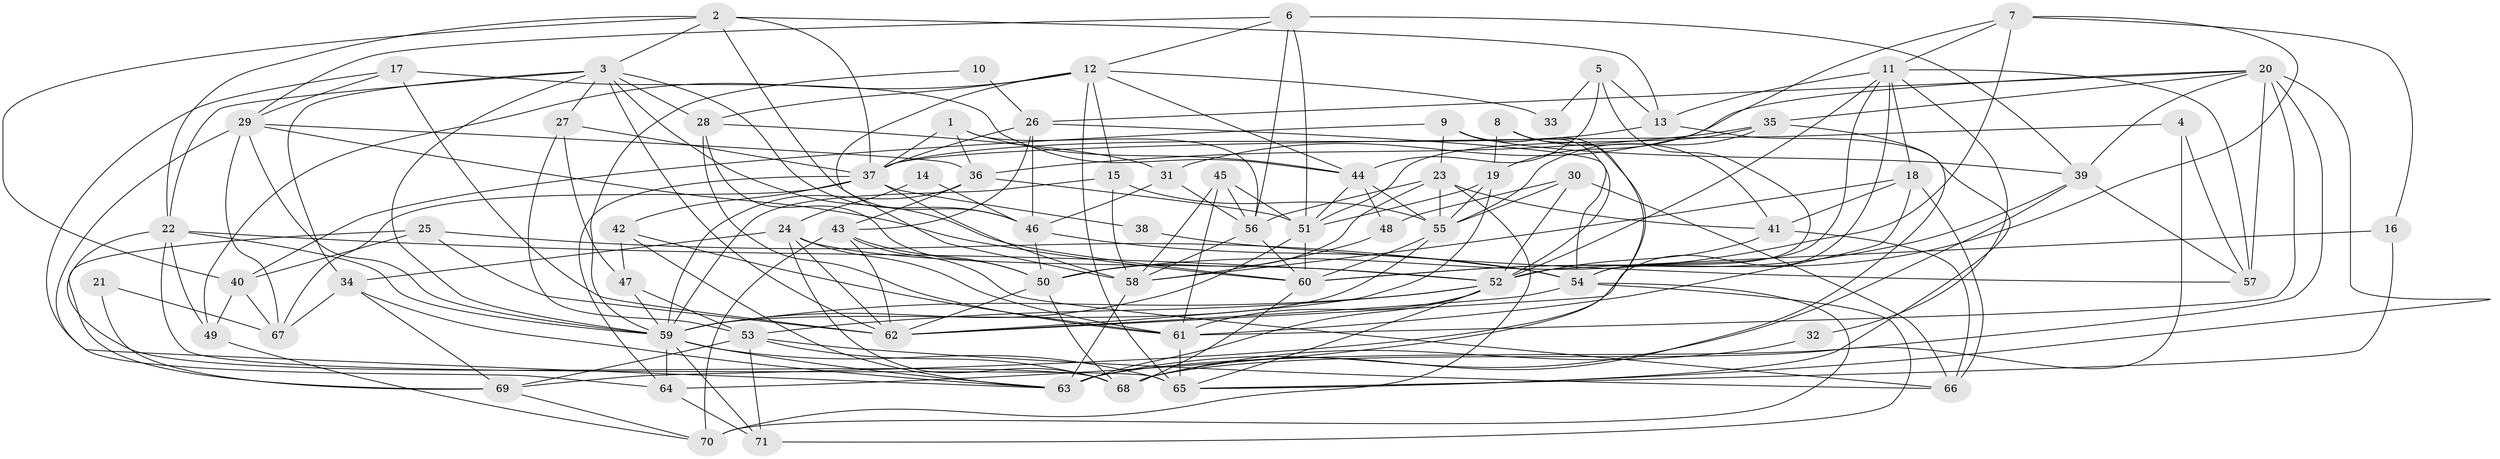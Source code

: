 // original degree distribution, {6: 0.07746478873239436, 3: 0.2535211267605634, 4: 0.2605633802816901, 5: 0.16901408450704225, 7: 0.04929577464788732, 2: 0.16901408450704225, 9: 0.007042253521126761, 10: 0.014084507042253521}
// Generated by graph-tools (version 1.1) at 2025/50/03/09/25 03:50:15]
// undirected, 71 vertices, 202 edges
graph export_dot {
graph [start="1"]
  node [color=gray90,style=filled];
  1;
  2;
  3;
  4;
  5;
  6;
  7;
  8;
  9;
  10;
  11;
  12;
  13;
  14;
  15;
  16;
  17;
  18;
  19;
  20;
  21;
  22;
  23;
  24;
  25;
  26;
  27;
  28;
  29;
  30;
  31;
  32;
  33;
  34;
  35;
  36;
  37;
  38;
  39;
  40;
  41;
  42;
  43;
  44;
  45;
  46;
  47;
  48;
  49;
  50;
  51;
  52;
  53;
  54;
  55;
  56;
  57;
  58;
  59;
  60;
  61;
  62;
  63;
  64;
  65;
  66;
  67;
  68;
  69;
  70;
  71;
  1 -- 36 [weight=1.0];
  1 -- 37 [weight=1.0];
  1 -- 44 [weight=1.0];
  1 -- 56 [weight=1.0];
  2 -- 3 [weight=1.0];
  2 -- 13 [weight=1.0];
  2 -- 22 [weight=1.0];
  2 -- 37 [weight=1.0];
  2 -- 40 [weight=1.0];
  2 -- 46 [weight=1.0];
  3 -- 22 [weight=1.0];
  3 -- 27 [weight=1.0];
  3 -- 28 [weight=1.0];
  3 -- 34 [weight=1.0];
  3 -- 46 [weight=1.0];
  3 -- 59 [weight=1.0];
  3 -- 60 [weight=1.0];
  3 -- 62 [weight=1.0];
  4 -- 37 [weight=1.0];
  4 -- 57 [weight=1.0];
  4 -- 68 [weight=1.0];
  5 -- 13 [weight=1.0];
  5 -- 33 [weight=1.0];
  5 -- 44 [weight=1.0];
  5 -- 54 [weight=1.0];
  6 -- 12 [weight=1.0];
  6 -- 29 [weight=1.0];
  6 -- 39 [weight=1.0];
  6 -- 51 [weight=1.0];
  6 -- 56 [weight=1.0];
  7 -- 11 [weight=1.0];
  7 -- 16 [weight=1.0];
  7 -- 19 [weight=1.0];
  7 -- 50 [weight=1.0];
  7 -- 60 [weight=1.0];
  8 -- 19 [weight=1.0];
  8 -- 41 [weight=1.0];
  8 -- 69 [weight=1.0];
  9 -- 23 [weight=1.0];
  9 -- 39 [weight=1.0];
  9 -- 40 [weight=1.0];
  9 -- 52 [weight=1.0];
  9 -- 64 [weight=1.0];
  10 -- 26 [weight=1.0];
  10 -- 59 [weight=1.0];
  11 -- 13 [weight=1.0];
  11 -- 18 [weight=1.0];
  11 -- 32 [weight=1.0];
  11 -- 52 [weight=1.0];
  11 -- 54 [weight=1.0];
  11 -- 57 [weight=1.0];
  11 -- 62 [weight=1.0];
  12 -- 15 [weight=1.0];
  12 -- 28 [weight=1.0];
  12 -- 33 [weight=1.0];
  12 -- 44 [weight=1.0];
  12 -- 49 [weight=1.0];
  12 -- 58 [weight=1.0];
  12 -- 65 [weight=1.0];
  13 -- 37 [weight=1.0];
  13 -- 65 [weight=1.0];
  14 -- 24 [weight=1.0];
  14 -- 46 [weight=1.0];
  15 -- 55 [weight=1.0];
  15 -- 58 [weight=1.0];
  15 -- 59 [weight=1.0];
  16 -- 52 [weight=1.0];
  16 -- 65 [weight=1.0];
  17 -- 29 [weight=1.0];
  17 -- 44 [weight=1.0];
  17 -- 62 [weight=1.0];
  17 -- 63 [weight=1.0];
  18 -- 41 [weight=1.0];
  18 -- 58 [weight=1.0];
  18 -- 61 [weight=1.0];
  18 -- 66 [weight=1.0];
  19 -- 51 [weight=1.0];
  19 -- 55 [weight=1.0];
  19 -- 62 [weight=1.0];
  20 -- 26 [weight=1.0];
  20 -- 31 [weight=1.0];
  20 -- 35 [weight=1.0];
  20 -- 39 [weight=1.0];
  20 -- 57 [weight=1.0];
  20 -- 61 [weight=1.0];
  20 -- 63 [weight=2.0];
  20 -- 65 [weight=1.0];
  21 -- 67 [weight=1.0];
  21 -- 69 [weight=1.0];
  22 -- 49 [weight=1.0];
  22 -- 52 [weight=1.0];
  22 -- 59 [weight=1.0];
  22 -- 65 [weight=1.0];
  22 -- 68 [weight=1.0];
  23 -- 41 [weight=1.0];
  23 -- 50 [weight=1.0];
  23 -- 55 [weight=1.0];
  23 -- 56 [weight=1.0];
  23 -- 70 [weight=1.0];
  24 -- 34 [weight=1.0];
  24 -- 52 [weight=1.0];
  24 -- 61 [weight=1.0];
  24 -- 62 [weight=1.0];
  24 -- 68 [weight=1.0];
  25 -- 40 [weight=1.0];
  25 -- 54 [weight=1.0];
  25 -- 62 [weight=1.0];
  25 -- 69 [weight=1.0];
  26 -- 37 [weight=1.0];
  26 -- 43 [weight=1.0];
  26 -- 46 [weight=1.0];
  26 -- 54 [weight=1.0];
  27 -- 37 [weight=1.0];
  27 -- 47 [weight=1.0];
  27 -- 53 [weight=1.0];
  28 -- 31 [weight=1.0];
  28 -- 50 [weight=1.0];
  28 -- 61 [weight=1.0];
  29 -- 36 [weight=1.0];
  29 -- 59 [weight=1.0];
  29 -- 60 [weight=1.0];
  29 -- 64 [weight=1.0];
  29 -- 67 [weight=1.0];
  30 -- 48 [weight=1.0];
  30 -- 52 [weight=1.0];
  30 -- 55 [weight=1.0];
  30 -- 66 [weight=1.0];
  31 -- 46 [weight=1.0];
  31 -- 56 [weight=1.0];
  32 -- 68 [weight=1.0];
  34 -- 63 [weight=1.0];
  34 -- 67 [weight=1.0];
  34 -- 69 [weight=1.0];
  35 -- 36 [weight=1.0];
  35 -- 51 [weight=1.0];
  35 -- 55 [weight=1.0];
  35 -- 68 [weight=1.0];
  36 -- 43 [weight=1.0];
  36 -- 51 [weight=1.0];
  36 -- 59 [weight=1.0];
  37 -- 38 [weight=1.0];
  37 -- 42 [weight=1.0];
  37 -- 58 [weight=1.0];
  37 -- 64 [weight=1.0];
  37 -- 67 [weight=1.0];
  38 -- 57 [weight=1.0];
  39 -- 57 [weight=1.0];
  39 -- 60 [weight=1.0];
  39 -- 63 [weight=1.0];
  40 -- 49 [weight=1.0];
  40 -- 67 [weight=1.0];
  41 -- 52 [weight=1.0];
  41 -- 66 [weight=1.0];
  42 -- 47 [weight=1.0];
  42 -- 61 [weight=1.0];
  42 -- 63 [weight=1.0];
  43 -- 50 [weight=1.0];
  43 -- 62 [weight=1.0];
  43 -- 66 [weight=1.0];
  43 -- 70 [weight=1.0];
  44 -- 48 [weight=1.0];
  44 -- 51 [weight=1.0];
  44 -- 55 [weight=2.0];
  45 -- 51 [weight=1.0];
  45 -- 56 [weight=1.0];
  45 -- 58 [weight=1.0];
  45 -- 61 [weight=1.0];
  46 -- 50 [weight=1.0];
  46 -- 54 [weight=1.0];
  47 -- 53 [weight=1.0];
  47 -- 59 [weight=1.0];
  48 -- 58 [weight=1.0];
  49 -- 70 [weight=1.0];
  50 -- 62 [weight=1.0];
  50 -- 68 [weight=1.0];
  51 -- 59 [weight=1.0];
  51 -- 60 [weight=1.0];
  52 -- 53 [weight=1.0];
  52 -- 59 [weight=1.0];
  52 -- 61 [weight=1.0];
  52 -- 63 [weight=1.0];
  52 -- 65 [weight=1.0];
  53 -- 66 [weight=1.0];
  53 -- 68 [weight=1.0];
  53 -- 69 [weight=1.0];
  53 -- 71 [weight=1.0];
  54 -- 62 [weight=1.0];
  54 -- 70 [weight=1.0];
  54 -- 71 [weight=1.0];
  55 -- 59 [weight=1.0];
  55 -- 60 [weight=1.0];
  56 -- 58 [weight=1.0];
  56 -- 60 [weight=1.0];
  58 -- 63 [weight=1.0];
  59 -- 63 [weight=1.0];
  59 -- 64 [weight=1.0];
  59 -- 65 [weight=2.0];
  59 -- 71 [weight=1.0];
  60 -- 68 [weight=1.0];
  61 -- 65 [weight=1.0];
  64 -- 71 [weight=1.0];
  69 -- 70 [weight=1.0];
}
